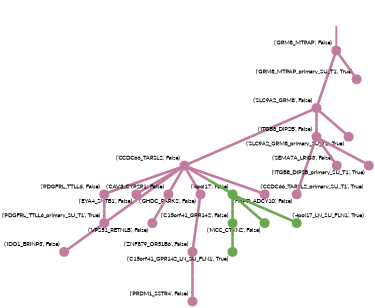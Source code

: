 strict digraph  {
graph[splines=false]; nodesep=0.7; rankdir=TB; ranksep=0.6; forcelabels=true; dpi=600; size=2.5;
0 [color="#c27ba0ff", fillcolor="#c27ba0ff", fixedsize=true, fontname=Lato, fontsize="12pt", height="0.25", label="", penwidth=3, shape=circle, style=filled, xlabel="('GRM8_MTPAP', False)"];
2 [color="#c27ba0ff", fillcolor="#c27ba0ff", fixedsize=true, fontname=Lato, fontsize="12pt", height="0.25", label="", penwidth=3, shape=circle, style=filled, xlabel="('SLC9A2_GRM8', False)"];
19 [color="#c27ba0ff", fillcolor="#c27ba0ff", fixedsize=true, fontname=Lato, fontsize="12pt", height="0.25", label="", penwidth=3, shape=circle, style=filled, xlabel="('GRM8_MTPAP_primary_SU_T1', True)"];
4 [color="#c27ba0ff", fillcolor="#c27ba0ff", fixedsize=true, fontname=Lato, fontsize="12pt", height="0.25", label="", penwidth=3, shape=circle, style=filled, xlabel="('CCDC66_TARSL2', False)"];
13 [color="#c27ba0ff", fillcolor="#c27ba0ff", fixedsize=true, fontname=Lato, fontsize="12pt", height="0.25", label="", penwidth=3, shape=circle, style=filled, xlabel="('ITGB8_DIP2B', False)"];
20 [color="#c27ba0ff", fillcolor="#c27ba0ff", fixedsize=true, fontname=Lato, fontsize="12pt", height="0.25", label="", penwidth=3, shape=circle, style=filled, xlabel="('SLC9A2_GRM8_primary_SU_T1', True)"];
1 [color="#c27ba0ff", fillcolor="#c27ba0ff", fixedsize=true, fontname=Lato, fontsize="12pt", height="0.25", label="", penwidth=3, shape=circle, style=filled, xlabel="('IDO1_BRINP3', False)"];
7 [color="#c27ba0ff", fillcolor="#c27ba0ff", fixedsize=true, fontname=Lato, fontsize="12pt", height="0.25", label="", penwidth=3, shape=circle, style=filled, xlabel="('PDGFRL_TTLL6', False)"];
9 [color="#c27ba0ff", fillcolor="#c27ba0ff", fixedsize=true, fontname=Lato, fontsize="12pt", height="0.25", label="", penwidth=3, shape=circle, style=filled, xlabel="('EYA4_SNTB1', False)"];
14 [color="#c27ba0ff", fillcolor="#c27ba0ff", fixedsize=true, fontname=Lato, fontsize="12pt", height="0.25", label="", penwidth=3, shape=circle, style=filled, xlabel="('CAV3_CYP2R1', False)"];
15 [color="#c27ba0ff", fillcolor="#c27ba0ff", fixedsize=true, fontname=Lato, fontsize="12pt", height="0.25", label="", penwidth=3, shape=circle, style=filled, xlabel="('GHDC_PARK2', False)"];
16 [color="#6aa84fff", fillcolor="#6aa84fff", fixedsize=true, fontname=Lato, fontsize="12pt", height="0.25", label="", penwidth=3, shape=circle, style=filled, xlabel="('4pol17', False)"];
21 [color="#c27ba0ff", fillcolor="#c27ba0ff", fixedsize=true, fontname=Lato, fontsize="12pt", height="0.25", label="", penwidth=3, shape=circle, style=filled, xlabel="('CCDC66_TARSL2_primary_SU_T1', True)"];
6 [color="#c27ba0ff", fillcolor="#c27ba0ff", fixedsize=true, fontname=Lato, fontsize="12pt", height="0.25", label="", penwidth=3, shape=circle, style=filled, xlabel="('ZNF879_OR51B6', False)"];
5 [color="#c27ba0ff", fillcolor="#c27ba0ff", fixedsize=true, fontname=Lato, fontsize="12pt", height="0.25", label="", penwidth=3, shape=circle, style=filled, xlabel="('PRDM1_SSTR4', False)"];
22 [color="#c27ba0ff", fillcolor="#c27ba0ff", fixedsize=true, fontname=Lato, fontsize="12pt", height="0.25", label="", penwidth=3, shape=circle, style=filled, xlabel="('PDGFRL_TTLL6_primary_SU_T1', True)"];
12 [color="#6aa84fff", fillcolor="#6aa84fff", fixedsize=true, fontname=Lato, fontsize="12pt", height="0.25", label="", penwidth=3, shape=circle, style=filled, xlabel="('C15orf41_GPR142', False)"];
18 [color="#6aa84fff", fillcolor="#6aa84fff", fixedsize=true, fontname=Lato, fontsize="12pt", height="0.25", label="", penwidth=3, shape=circle, style=filled, xlabel="('C15orf41_GPR142_LN_SU_FLN1', True)"];
3 [color="#c27ba0ff", fillcolor="#c27ba0ff", fixedsize=true, fontname=Lato, fontsize="12pt", height="0.25", label="", penwidth=3, shape=circle, style=filled, xlabel="('H6PD_ADCY10', False)"];
11 [color="#c27ba0ff", fillcolor="#c27ba0ff", fixedsize=true, fontname=Lato, fontsize="12pt", height="0.25", label="", penwidth=3, shape=circle, style=filled, xlabel="('SEMA7A_LRIG3', False)"];
23 [color="#c27ba0ff", fillcolor="#c27ba0ff", fixedsize=true, fontname=Lato, fontsize="12pt", height="0.25", label="", penwidth=3, shape=circle, style=filled, xlabel="('ITGB8_DIP2B_primary_SU_T1', True)"];
10 [color="#c27ba0ff", fillcolor="#c27ba0ff", fixedsize=true, fontname=Lato, fontsize="12pt", height="0.25", label="", penwidth=3, shape=circle, style=filled, xlabel="('VPS51_RETNLB', False)"];
8 [color="#6aa84fff", fillcolor="#6aa84fff", fixedsize=true, fontname=Lato, fontsize="12pt", height="0.25", label="", penwidth=3, shape=circle, style=filled, xlabel="('MCC_CTXN2', False)"];
17 [color="#6aa84fff", fillcolor="#6aa84fff", fixedsize=true, fontname=Lato, fontsize="12pt", height="0.25", label="", penwidth=3, shape=circle, style=filled, xlabel="('4pol17_LN_SU_FLN1', True)"];
normal [label="", penwidth=3, style=invis, xlabel="('GRM8_MTPAP', False)"];
0 -> 2  [arrowsize=0, color="#c27ba0ff;0.5:#c27ba0ff", minlen="2.263157844543457", penwidth="5.5", style=solid];
0 -> 19  [arrowsize=0, color="#c27ba0ff;0.5:#c27ba0ff", minlen="1.263157844543457", penwidth="5.5", style=solid];
2 -> 4  [arrowsize=0, color="#c27ba0ff;0.5:#c27ba0ff", minlen="2.1578948497772217", penwidth="5.5", style=solid];
2 -> 13  [arrowsize=0, color="#c27ba0ff;0.5:#c27ba0ff", minlen="1.736842155456543", penwidth="5.5", style=solid];
2 -> 20  [arrowsize=0, color="#c27ba0ff;0.5:#c27ba0ff", minlen="1.263157844543457", penwidth="5.5", style=solid];
4 -> 1  [arrowsize=0, color="#c27ba0ff;0.5:#c27ba0ff", minlen="3.0", penwidth="5.5", style=solid];
4 -> 7  [arrowsize=0, color="#c27ba0ff;0.5:#c27ba0ff", minlen="1.8421052694320679", penwidth="5.5", style=solid];
4 -> 9  [arrowsize=0, color="#c27ba0ff;0.5:#c27ba0ff", minlen="1.8421052694320679", penwidth="5.5", style=solid];
4 -> 14  [arrowsize=0, color="#c27ba0ff;0.5:#c27ba0ff", minlen="1.6315789222717285", penwidth="5.5", style=solid];
4 -> 15  [arrowsize=0, color="#c27ba0ff;0.5:#c27ba0ff", minlen="1.5263158082962036", penwidth="5.5", style=solid];
4 -> 16  [arrowsize=0, color="#c27ba0ff;0.5:#6aa84fff", minlen="1.263157844543457", penwidth="5.5", style=solid];
4 -> 21  [arrowsize=0, color="#c27ba0ff;0.5:#c27ba0ff", minlen="1.263157844543457", penwidth="5.5", style=solid];
13 -> 3  [arrowsize=0, color="#c27ba0ff;0.5:#c27ba0ff", minlen="2.1578948497772217", penwidth="5.5", style=solid];
13 -> 11  [arrowsize=0, color="#c27ba0ff;0.5:#c27ba0ff", minlen="1.8421052694320679", penwidth="5.5", style=solid];
13 -> 23  [arrowsize=0, color="#c27ba0ff;0.5:#c27ba0ff", minlen="1.263157844543457", penwidth="5.5", style=solid];
7 -> 22  [arrowsize=0, color="#c27ba0ff;0.5:#c27ba0ff", minlen="1.263157844543457", penwidth="5.5", style=solid];
14 -> 10  [arrowsize=0, color="#c27ba0ff;0.5:#c27ba0ff", minlen="1.8421052694320679", penwidth="5.5", style=solid];
15 -> 6  [arrowsize=0, color="#c27ba0ff;0.5:#c27ba0ff", minlen="2.0526316165924072", penwidth="5.5", style=solid];
16 -> 8  [arrowsize=0, color="#6aa84fff;0.5:#6aa84fff", minlen="1.8421052694320679", penwidth="5.5", style=solid];
16 -> 12  [arrowsize=0, color="#6aa84fff;0.5:#6aa84fff", minlen="1.736842155456543", penwidth="5.5", style=solid];
16 -> 17  [arrowsize=0, color="#6aa84fff;0.5:#6aa84fff", minlen="1.263157844543457", penwidth="5.5", style=solid];
6 -> 5  [arrowsize=0, color="#c27ba0ff;0.5:#c27ba0ff", minlen="2.0526316165924072", penwidth="5.5", style=solid];
12 -> 18  [arrowsize=0, color="#6aa84fff;0.5:#6aa84fff", minlen="1.263157844543457", penwidth="5.5", style=solid];
normal -> 0  [arrowsize=0, color="#c27ba0ff", label="", penwidth=4, style=solid];
}

